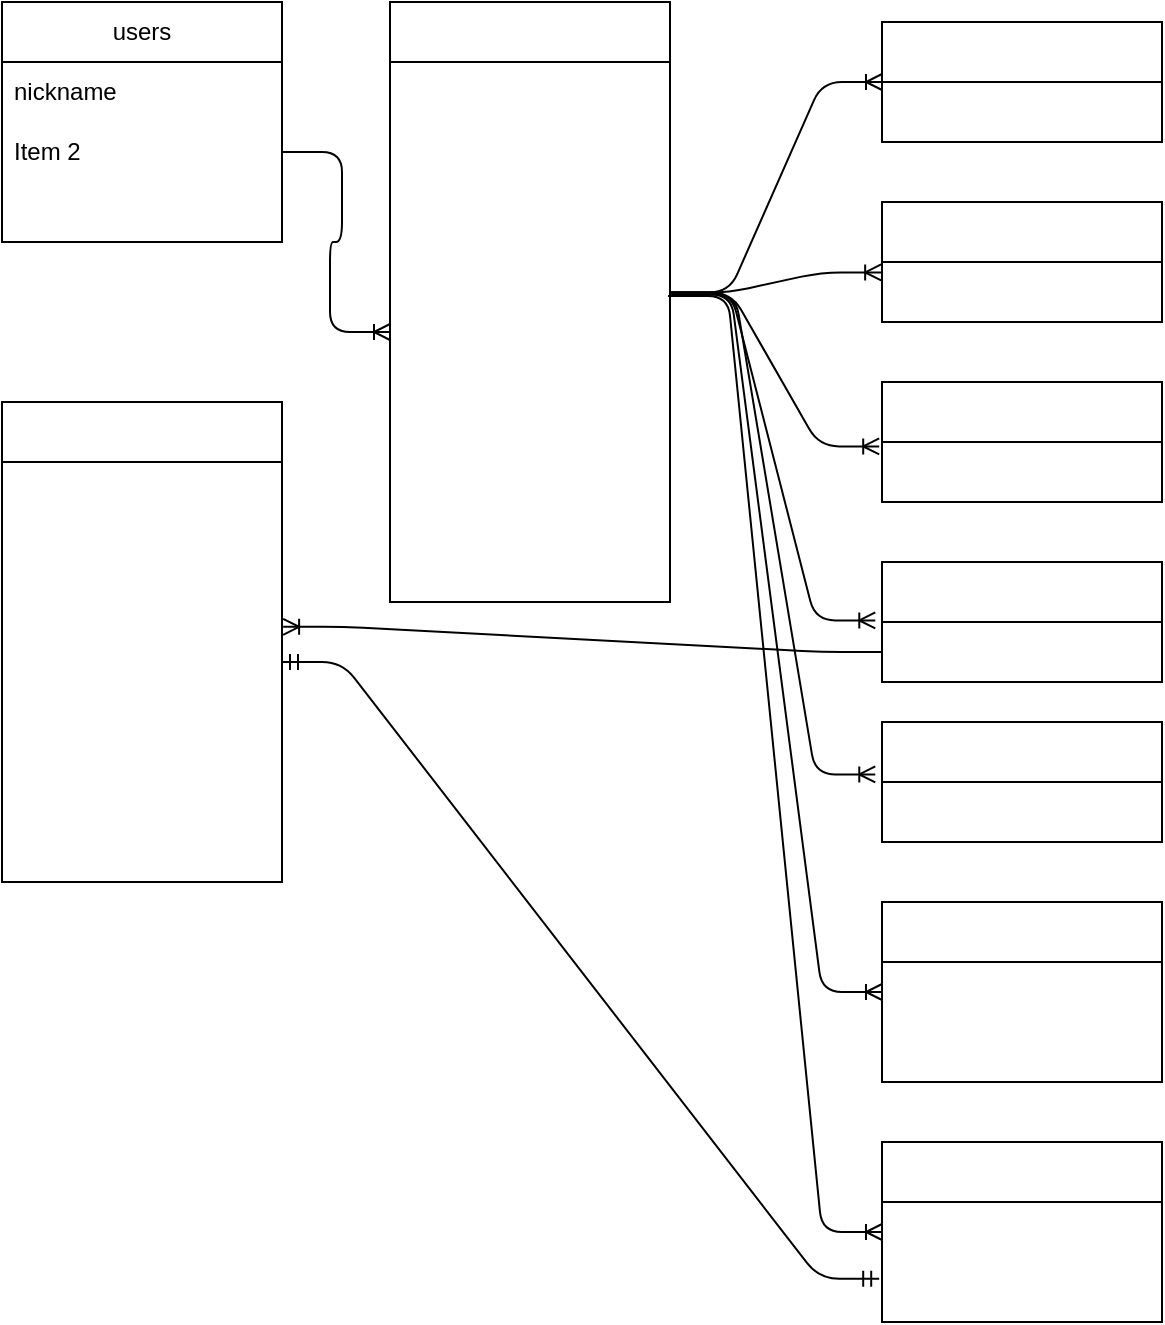 <mxfile>
    <diagram id="LPZ_gaAmotxrzizcJMss" name="ページ1">
        <mxGraphModel dx="624" dy="718" grid="1" gridSize="10" guides="1" tooltips="1" connect="1" arrows="1" fold="1" page="1" pageScale="1" pageWidth="827" pageHeight="1169" math="0" shadow="0">
            <root>
                <mxCell id="0"/>
                <mxCell id="1" parent="0"/>
                <mxCell id="22" value="users" style="swimlane;fontStyle=0;childLayout=stackLayout;horizontal=1;startSize=30;horizontalStack=0;resizeParent=1;resizeParentMax=0;resizeLast=0;collapsible=1;marginBottom=0;whiteSpace=wrap;html=1;" vertex="1" parent="1">
                    <mxGeometry x="80" y="30" width="140" height="120" as="geometry"/>
                </mxCell>
                <mxCell id="23" value="nickname" style="text;strokeColor=none;fillColor=none;align=left;verticalAlign=middle;spacingLeft=4;spacingRight=4;overflow=hidden;points=[[0,0.5],[1,0.5]];portConstraint=eastwest;rotatable=0;whiteSpace=wrap;html=1;" vertex="1" parent="22">
                    <mxGeometry y="30" width="140" height="30" as="geometry"/>
                </mxCell>
                <mxCell id="24" value="Item 2" style="text;strokeColor=none;fillColor=none;align=left;verticalAlign=middle;spacingLeft=4;spacingRight=4;overflow=hidden;points=[[0,0.5],[1,0.5]];portConstraint=eastwest;rotatable=0;whiteSpace=wrap;html=1;" vertex="1" parent="22">
                    <mxGeometry y="60" width="140" height="30" as="geometry"/>
                </mxCell>
                <mxCell id="25" value="&lt;p style=&quot;margin: 0px; font-variant-numeric: normal; font-variant-east-asian: normal; font-variant-alternates: normal; font-kerning: auto; font-optical-sizing: auto; font-feature-settings: normal; font-variation-settings: normal; font-variant-position: normal; font-stretch: normal; font-size: 13px; line-height: normal; font-family: &amp;quot;Helvetica Neue&amp;quot;;&quot; class=&quot;p1&quot;&gt;&lt;font color=&quot;#ffffff&quot;&gt;encrypted_password&lt;/font&gt;&lt;/p&gt;" style="text;strokeColor=none;fillColor=none;align=left;verticalAlign=middle;spacingLeft=4;spacingRight=4;overflow=hidden;points=[[0,0.5],[1,0.5]];portConstraint=eastwest;rotatable=0;whiteSpace=wrap;html=1;" vertex="1" parent="22">
                    <mxGeometry y="90" width="140" height="30" as="geometry"/>
                </mxCell>
                <mxCell id="26" value="items" style="swimlane;fontStyle=0;childLayout=stackLayout;horizontal=1;startSize=30;horizontalStack=0;resizeParent=1;resizeParentMax=0;resizeLast=0;collapsible=1;marginBottom=0;whiteSpace=wrap;html=1;fontColor=#FFFFFF;" vertex="1" parent="1">
                    <mxGeometry x="274" y="30" width="140" height="300" as="geometry"/>
                </mxCell>
                <mxCell id="27" value="name" style="text;strokeColor=none;fillColor=none;align=left;verticalAlign=middle;spacingLeft=4;spacingRight=4;overflow=hidden;points=[[0,0.5],[1,0.5]];portConstraint=eastwest;rotatable=0;whiteSpace=wrap;html=1;fontColor=#FFFFFF;" vertex="1" parent="26">
                    <mxGeometry y="30" width="140" height="30" as="geometry"/>
                </mxCell>
                <mxCell id="28" value="description" style="text;strokeColor=none;fillColor=none;align=left;verticalAlign=middle;spacingLeft=4;spacingRight=4;overflow=hidden;points=[[0,0.5],[1,0.5]];portConstraint=eastwest;rotatable=0;whiteSpace=wrap;html=1;fontColor=#FFFFFF;" vertex="1" parent="26">
                    <mxGeometry y="60" width="140" height="30" as="geometry"/>
                </mxCell>
                <mxCell id="30" value="category_id" style="text;strokeColor=none;fillColor=none;align=left;verticalAlign=middle;spacingLeft=4;spacingRight=4;overflow=hidden;points=[[0,0.5],[1,0.5]];portConstraint=eastwest;rotatable=0;whiteSpace=wrap;html=1;fontColor=#FFFFFF;" vertex="1" parent="26">
                    <mxGeometry y="90" width="140" height="30" as="geometry"/>
                </mxCell>
                <mxCell id="32" value="condition_id" style="text;strokeColor=none;fillColor=none;align=left;verticalAlign=middle;spacingLeft=4;spacingRight=4;overflow=hidden;points=[[0,0.5],[1,0.5]];portConstraint=eastwest;rotatable=0;whiteSpace=wrap;html=1;fontColor=#FFFFFF;" vertex="1" parent="26">
                    <mxGeometry y="120" width="140" height="30" as="geometry"/>
                </mxCell>
                <mxCell id="31" value="shipping_cost_id" style="text;strokeColor=none;fillColor=none;align=left;verticalAlign=middle;spacingLeft=4;spacingRight=4;overflow=hidden;points=[[0,0.5],[1,0.5]];portConstraint=eastwest;rotatable=0;whiteSpace=wrap;html=1;fontColor=#FFFFFF;" vertex="1" parent="26">
                    <mxGeometry y="150" width="140" height="30" as="geometry"/>
                </mxCell>
                <mxCell id="35" value="prefecture_id" style="text;strokeColor=none;fillColor=none;align=left;verticalAlign=middle;spacingLeft=4;spacingRight=4;overflow=hidden;points=[[0,0.5],[1,0.5]];portConstraint=eastwest;rotatable=0;whiteSpace=wrap;html=1;fontColor=#FFFFFF;" vertex="1" parent="26">
                    <mxGeometry y="180" width="140" height="30" as="geometry"/>
                </mxCell>
                <mxCell id="34" value="shipping_days_id" style="text;strokeColor=none;fillColor=none;align=left;verticalAlign=middle;spacingLeft=4;spacingRight=4;overflow=hidden;points=[[0,0.5],[1,0.5]];portConstraint=eastwest;rotatable=0;whiteSpace=wrap;html=1;fontColor=#FFFFFF;" vertex="1" parent="26">
                    <mxGeometry y="210" width="140" height="30" as="geometry"/>
                </mxCell>
                <mxCell id="33" value="price" style="text;strokeColor=none;fillColor=none;align=left;verticalAlign=middle;spacingLeft=4;spacingRight=4;overflow=hidden;points=[[0,0.5],[1,0.5]];portConstraint=eastwest;rotatable=0;whiteSpace=wrap;html=1;fontColor=#FFFFFF;" vertex="1" parent="26">
                    <mxGeometry y="240" width="140" height="30" as="geometry"/>
                </mxCell>
                <mxCell id="36" value="user_id" style="text;strokeColor=none;fillColor=none;align=left;verticalAlign=middle;spacingLeft=4;spacingRight=4;overflow=hidden;points=[[0,0.5],[1,0.5]];portConstraint=eastwest;rotatable=0;whiteSpace=wrap;html=1;fontColor=#FFFFFF;" vertex="1" parent="26">
                    <mxGeometry y="270" width="140" height="30" as="geometry"/>
                </mxCell>
                <mxCell id="37" value="categories" style="swimlane;fontStyle=0;childLayout=stackLayout;horizontal=1;startSize=30;horizontalStack=0;resizeParent=1;resizeParentMax=0;resizeLast=0;collapsible=1;marginBottom=0;whiteSpace=wrap;html=1;fontColor=#FFFFFF;" vertex="1" parent="1">
                    <mxGeometry x="520" y="40" width="140" height="60" as="geometry"/>
                </mxCell>
                <mxCell id="38" value="name" style="text;strokeColor=none;fillColor=none;align=left;verticalAlign=middle;spacingLeft=4;spacingRight=4;overflow=hidden;points=[[0,0.5],[1,0.5]];portConstraint=eastwest;rotatable=0;whiteSpace=wrap;html=1;fontColor=#FFFFFF;" vertex="1" parent="37">
                    <mxGeometry y="30" width="140" height="30" as="geometry"/>
                </mxCell>
                <mxCell id="41" value="conditions" style="swimlane;fontStyle=0;childLayout=stackLayout;horizontal=1;startSize=30;horizontalStack=0;resizeParent=1;resizeParentMax=0;resizeLast=0;collapsible=1;marginBottom=0;whiteSpace=wrap;html=1;fontColor=#FFFFFF;" vertex="1" parent="1">
                    <mxGeometry x="520" y="130" width="140" height="60" as="geometry"/>
                </mxCell>
                <mxCell id="42" value="name" style="text;strokeColor=none;fillColor=none;align=left;verticalAlign=middle;spacingLeft=4;spacingRight=4;overflow=hidden;points=[[0,0.5],[1,0.5]];portConstraint=eastwest;rotatable=0;whiteSpace=wrap;html=1;fontColor=#FFFFFF;" vertex="1" parent="41">
                    <mxGeometry y="30" width="140" height="30" as="geometry"/>
                </mxCell>
                <mxCell id="43" value="prefectures" style="swimlane;fontStyle=0;childLayout=stackLayout;horizontal=1;startSize=30;horizontalStack=0;resizeParent=1;resizeParentMax=0;resizeLast=0;collapsible=1;marginBottom=0;whiteSpace=wrap;html=1;fontColor=#FFFFFF;" vertex="1" parent="1">
                    <mxGeometry x="520" y="310" width="140" height="60" as="geometry"/>
                </mxCell>
                <mxCell id="44" value="name" style="text;strokeColor=none;fillColor=none;align=left;verticalAlign=middle;spacingLeft=4;spacingRight=4;overflow=hidden;points=[[0,0.5],[1,0.5]];portConstraint=eastwest;rotatable=0;whiteSpace=wrap;html=1;fontColor=#FFFFFF;" vertex="1" parent="43">
                    <mxGeometry y="30" width="140" height="30" as="geometry"/>
                </mxCell>
                <mxCell id="45" value="shipping_costs" style="swimlane;fontStyle=0;childLayout=stackLayout;horizontal=1;startSize=30;horizontalStack=0;resizeParent=1;resizeParentMax=0;resizeLast=0;collapsible=1;marginBottom=0;whiteSpace=wrap;html=1;fontColor=#FFFFFF;" vertex="1" parent="1">
                    <mxGeometry x="520" y="220" width="140" height="60" as="geometry"/>
                </mxCell>
                <mxCell id="65" value="name" style="text;strokeColor=none;fillColor=none;align=left;verticalAlign=middle;spacingLeft=4;spacingRight=4;overflow=hidden;points=[[0,0.5],[1,0.5]];portConstraint=eastwest;rotatable=0;whiteSpace=wrap;html=1;fontColor=#FFFFFF;" vertex="1" parent="45">
                    <mxGeometry y="30" width="140" height="30" as="geometry"/>
                </mxCell>
                <mxCell id="47" value="item_images" style="swimlane;fontStyle=0;childLayout=stackLayout;horizontal=1;startSize=30;horizontalStack=0;resizeParent=1;resizeParentMax=0;resizeLast=0;collapsible=1;marginBottom=0;whiteSpace=wrap;html=1;fontColor=#FFFFFF;" vertex="1" parent="1">
                    <mxGeometry x="520" y="480" width="140" height="90" as="geometry"/>
                </mxCell>
                <mxCell id="55" value="item_id" style="text;strokeColor=none;fillColor=none;align=left;verticalAlign=middle;spacingLeft=4;spacingRight=4;overflow=hidden;points=[[0,0.5],[1,0.5]];portConstraint=eastwest;rotatable=0;whiteSpace=wrap;html=1;fontColor=#FFFFFF;" vertex="1" parent="47">
                    <mxGeometry y="30" width="140" height="30" as="geometry"/>
                </mxCell>
                <mxCell id="48" value="image" style="text;strokeColor=none;fillColor=none;align=left;verticalAlign=middle;spacingLeft=4;spacingRight=4;overflow=hidden;points=[[0,0.5],[1,0.5]];portConstraint=eastwest;rotatable=0;whiteSpace=wrap;html=1;fontColor=#FFFFFF;" vertex="1" parent="47">
                    <mxGeometry y="60" width="140" height="30" as="geometry"/>
                </mxCell>
                <mxCell id="49" value="purchases" style="swimlane;fontStyle=0;childLayout=stackLayout;horizontal=1;startSize=30;horizontalStack=0;resizeParent=1;resizeParentMax=0;resizeLast=0;collapsible=1;marginBottom=0;whiteSpace=wrap;html=1;fontColor=#FFFFFF;" vertex="1" parent="1">
                    <mxGeometry x="520" y="600" width="140" height="90" as="geometry"/>
                </mxCell>
                <mxCell id="50" value="user_id" style="text;strokeColor=none;fillColor=none;align=left;verticalAlign=middle;spacingLeft=4;spacingRight=4;overflow=hidden;points=[[0,0.5],[1,0.5]];portConstraint=eastwest;rotatable=0;whiteSpace=wrap;html=1;fontColor=#FFFFFF;" vertex="1" parent="49">
                    <mxGeometry y="30" width="140" height="30" as="geometry"/>
                </mxCell>
                <mxCell id="56" value="item_id" style="text;strokeColor=none;fillColor=none;align=left;verticalAlign=middle;spacingLeft=4;spacingRight=4;overflow=hidden;points=[[0,0.5],[1,0.5]];portConstraint=eastwest;rotatable=0;whiteSpace=wrap;html=1;fontColor=#FFFFFF;" vertex="1" parent="49">
                    <mxGeometry y="60" width="140" height="30" as="geometry"/>
                </mxCell>
                <mxCell id="51" value="shipping_addresses" style="swimlane;fontStyle=0;childLayout=stackLayout;horizontal=1;startSize=30;horizontalStack=0;resizeParent=1;resizeParentMax=0;resizeLast=0;collapsible=1;marginBottom=0;whiteSpace=wrap;html=1;fontColor=#FFFFFF;" vertex="1" parent="1">
                    <mxGeometry x="80" y="230" width="140" height="240" as="geometry"/>
                </mxCell>
                <mxCell id="61" value="&lt;meta charset=&quot;utf-8&quot;&gt;purchase_id" style="text;strokeColor=none;fillColor=none;align=left;verticalAlign=middle;spacingLeft=4;spacingRight=4;overflow=hidden;points=[[0,0.5],[1,0.5]];portConstraint=eastwest;rotatable=0;whiteSpace=wrap;html=1;fontColor=#FFFFFF;" vertex="1" parent="51">
                    <mxGeometry y="30" width="140" height="30" as="geometry"/>
                </mxCell>
                <mxCell id="59" value="postal_code" style="text;strokeColor=none;fillColor=none;align=left;verticalAlign=middle;spacingLeft=4;spacingRight=4;overflow=hidden;points=[[0,0.5],[1,0.5]];portConstraint=eastwest;rotatable=0;whiteSpace=wrap;html=1;fontColor=#FFFFFF;" vertex="1" parent="51">
                    <mxGeometry y="60" width="140" height="30" as="geometry"/>
                </mxCell>
                <mxCell id="62" value="prefecture_id" style="text;strokeColor=none;fillColor=none;align=left;verticalAlign=middle;spacingLeft=4;spacingRight=4;overflow=hidden;points=[[0,0.5],[1,0.5]];portConstraint=eastwest;rotatable=0;whiteSpace=wrap;html=1;fontColor=#FFFFFF;" vertex="1" parent="51">
                    <mxGeometry y="90" width="140" height="30" as="geometry"/>
                </mxCell>
                <mxCell id="57" value="city" style="text;strokeColor=none;fillColor=none;align=left;verticalAlign=middle;spacingLeft=4;spacingRight=4;overflow=hidden;points=[[0,0.5],[1,0.5]];portConstraint=eastwest;rotatable=0;whiteSpace=wrap;html=1;fontColor=#FFFFFF;" vertex="1" parent="51">
                    <mxGeometry y="120" width="140" height="30" as="geometry"/>
                </mxCell>
                <mxCell id="52" value="address" style="text;strokeColor=none;fillColor=none;align=left;verticalAlign=middle;spacingLeft=4;spacingRight=4;overflow=hidden;points=[[0,0.5],[1,0.5]];portConstraint=eastwest;rotatable=0;whiteSpace=wrap;html=1;fontColor=#FFFFFF;" vertex="1" parent="51">
                    <mxGeometry y="150" width="140" height="30" as="geometry"/>
                </mxCell>
                <mxCell id="60" value="building_name" style="text;strokeColor=none;fillColor=none;align=left;verticalAlign=middle;spacingLeft=4;spacingRight=4;overflow=hidden;points=[[0,0.5],[1,0.5]];portConstraint=eastwest;rotatable=0;whiteSpace=wrap;html=1;fontColor=#FFFFFF;" vertex="1" parent="51">
                    <mxGeometry y="180" width="140" height="30" as="geometry"/>
                </mxCell>
                <mxCell id="58" value="phone_number" style="text;strokeColor=none;fillColor=none;align=left;verticalAlign=middle;spacingLeft=4;spacingRight=4;overflow=hidden;points=[[0,0.5],[1,0.5]];portConstraint=eastwest;rotatable=0;whiteSpace=wrap;html=1;fontColor=#FFFFFF;" vertex="1" parent="51">
                    <mxGeometry y="210" width="140" height="30" as="geometry"/>
                </mxCell>
                <mxCell id="66" value="shipping_days" style="swimlane;fontStyle=0;childLayout=stackLayout;horizontal=1;startSize=30;horizontalStack=0;resizeParent=1;resizeParentMax=0;resizeLast=0;collapsible=1;marginBottom=0;whiteSpace=wrap;html=1;fontColor=#FFFFFF;" vertex="1" parent="1">
                    <mxGeometry x="520" y="390" width="140" height="60" as="geometry"/>
                </mxCell>
                <mxCell id="67" value="name" style="text;strokeColor=none;fillColor=none;align=left;verticalAlign=middle;spacingLeft=4;spacingRight=4;overflow=hidden;points=[[0,0.5],[1,0.5]];portConstraint=eastwest;rotatable=0;whiteSpace=wrap;html=1;fontColor=#FFFFFF;" vertex="1" parent="66">
                    <mxGeometry y="30" width="140" height="30" as="geometry"/>
                </mxCell>
                <mxCell id="73" value="" style="edgeStyle=entityRelationEdgeStyle;fontSize=12;html=1;endArrow=ERoneToMany;fontColor=#FFFFFF;exitX=1;exitY=0.5;exitDx=0;exitDy=0;entryX=0;entryY=0.5;entryDx=0;entryDy=0;" edge="1" parent="1" source="24" target="31">
                    <mxGeometry width="100" height="100" relative="1" as="geometry">
                        <mxPoint x="230" y="110" as="sourcePoint"/>
                        <mxPoint x="440" y="190" as="targetPoint"/>
                    </mxGeometry>
                </mxCell>
                <mxCell id="74" value="" style="edgeStyle=entityRelationEdgeStyle;fontSize=12;html=1;endArrow=ERoneToMany;fontColor=#FFFFFF;entryX=0;entryY=0.5;entryDx=0;entryDy=0;exitX=0.997;exitY=-0.16;exitDx=0;exitDy=0;exitPerimeter=0;" edge="1" parent="1" source="31" target="37">
                    <mxGeometry width="100" height="100" relative="1" as="geometry">
                        <mxPoint x="340" y="290" as="sourcePoint"/>
                        <mxPoint x="440" y="190" as="targetPoint"/>
                    </mxGeometry>
                </mxCell>
                <mxCell id="75" value="" style="edgeStyle=entityRelationEdgeStyle;fontSize=12;html=1;endArrow=ERoneToMany;fontColor=#FFFFFF;entryX=-0.003;entryY=0.173;entryDx=0;entryDy=0;entryPerimeter=0;exitX=0.997;exitY=-0.16;exitDx=0;exitDy=0;exitPerimeter=0;" edge="1" parent="1" source="31" target="42">
                    <mxGeometry width="100" height="100" relative="1" as="geometry">
                        <mxPoint x="340" y="290" as="sourcePoint"/>
                        <mxPoint x="440" y="190" as="targetPoint"/>
                    </mxGeometry>
                </mxCell>
                <mxCell id="76" value="" style="edgeStyle=entityRelationEdgeStyle;fontSize=12;html=1;endArrow=ERoneToMany;fontColor=#FFFFFF;entryX=-0.01;entryY=0.073;entryDx=0;entryDy=0;entryPerimeter=0;exitX=1.004;exitY=0.84;exitDx=0;exitDy=0;exitPerimeter=0;" edge="1" parent="1" source="32" target="65">
                    <mxGeometry width="100" height="100" relative="1" as="geometry">
                        <mxPoint x="420" y="180" as="sourcePoint"/>
                        <mxPoint x="440" y="190" as="targetPoint"/>
                    </mxGeometry>
                </mxCell>
                <mxCell id="77" value="" style="edgeStyle=entityRelationEdgeStyle;fontSize=12;html=1;endArrow=ERoneToMany;fontColor=#FFFFFF;entryX=-0.024;entryY=-0.027;entryDx=0;entryDy=0;entryPerimeter=0;exitX=1.004;exitY=0.84;exitDx=0;exitDy=0;exitPerimeter=0;" edge="1" parent="1" source="32" target="44">
                    <mxGeometry width="100" height="100" relative="1" as="geometry">
                        <mxPoint x="440" y="210" as="sourcePoint"/>
                        <mxPoint x="440" y="190" as="targetPoint"/>
                    </mxGeometry>
                </mxCell>
                <mxCell id="78" value="" style="edgeStyle=entityRelationEdgeStyle;fontSize=12;html=1;endArrow=ERoneToMany;fontColor=#FFFFFF;entryX=-0.024;entryY=-0.127;entryDx=0;entryDy=0;entryPerimeter=0;exitX=1.019;exitY=-0.127;exitDx=0;exitDy=0;exitPerimeter=0;" edge="1" parent="1" source="31" target="67">
                    <mxGeometry width="100" height="100" relative="1" as="geometry">
                        <mxPoint x="340" y="290" as="sourcePoint"/>
                        <mxPoint x="440" y="190" as="targetPoint"/>
                    </mxGeometry>
                </mxCell>
                <mxCell id="79" value="" style="edgeStyle=entityRelationEdgeStyle;fontSize=12;html=1;endArrow=ERoneToMany;fontColor=#FFFFFF;entryX=0;entryY=0.5;entryDx=0;entryDy=0;exitX=1.004;exitY=0.873;exitDx=0;exitDy=0;exitPerimeter=0;" edge="1" parent="1" source="32" target="55">
                    <mxGeometry width="100" height="100" relative="1" as="geometry">
                        <mxPoint x="340" y="290" as="sourcePoint"/>
                        <mxPoint x="440" y="190" as="targetPoint"/>
                    </mxGeometry>
                </mxCell>
                <mxCell id="80" value="" style="edgeStyle=entityRelationEdgeStyle;fontSize=12;html=1;endArrow=ERoneToMany;fontColor=#FFFFFF;entryX=0;entryY=0.5;entryDx=0;entryDy=0;exitX=0.993;exitY=-0.1;exitDx=0;exitDy=0;exitPerimeter=0;" edge="1" parent="1" source="31" target="50">
                    <mxGeometry width="100" height="100" relative="1" as="geometry">
                        <mxPoint x="340" y="460" as="sourcePoint"/>
                        <mxPoint x="460" y="420" as="targetPoint"/>
                    </mxGeometry>
                </mxCell>
                <mxCell id="81" value="" style="edgeStyle=entityRelationEdgeStyle;fontSize=12;html=1;endArrow=ERmandOne;startArrow=ERmandOne;fontColor=#FFFFFF;entryX=-0.01;entryY=0.28;entryDx=0;entryDy=0;entryPerimeter=0;" edge="1" parent="1" target="56">
                    <mxGeometry width="100" height="100" relative="1" as="geometry">
                        <mxPoint x="220" y="360" as="sourcePoint"/>
                        <mxPoint x="320" y="260" as="targetPoint"/>
                    </mxGeometry>
                </mxCell>
                <mxCell id="82" value="" style="edgeStyle=entityRelationEdgeStyle;fontSize=12;html=1;endArrow=ERoneToMany;fontColor=#FFFFFF;entryX=1.004;entryY=0.747;entryDx=0;entryDy=0;exitX=0;exitY=0.5;exitDx=0;exitDy=0;entryPerimeter=0;" edge="1" parent="1" source="44" target="62">
                    <mxGeometry width="100" height="100" relative="1" as="geometry">
                        <mxPoint x="330" y="390" as="sourcePoint"/>
                        <mxPoint x="430" y="290" as="targetPoint"/>
                    </mxGeometry>
                </mxCell>
            </root>
        </mxGraphModel>
    </diagram>
</mxfile>